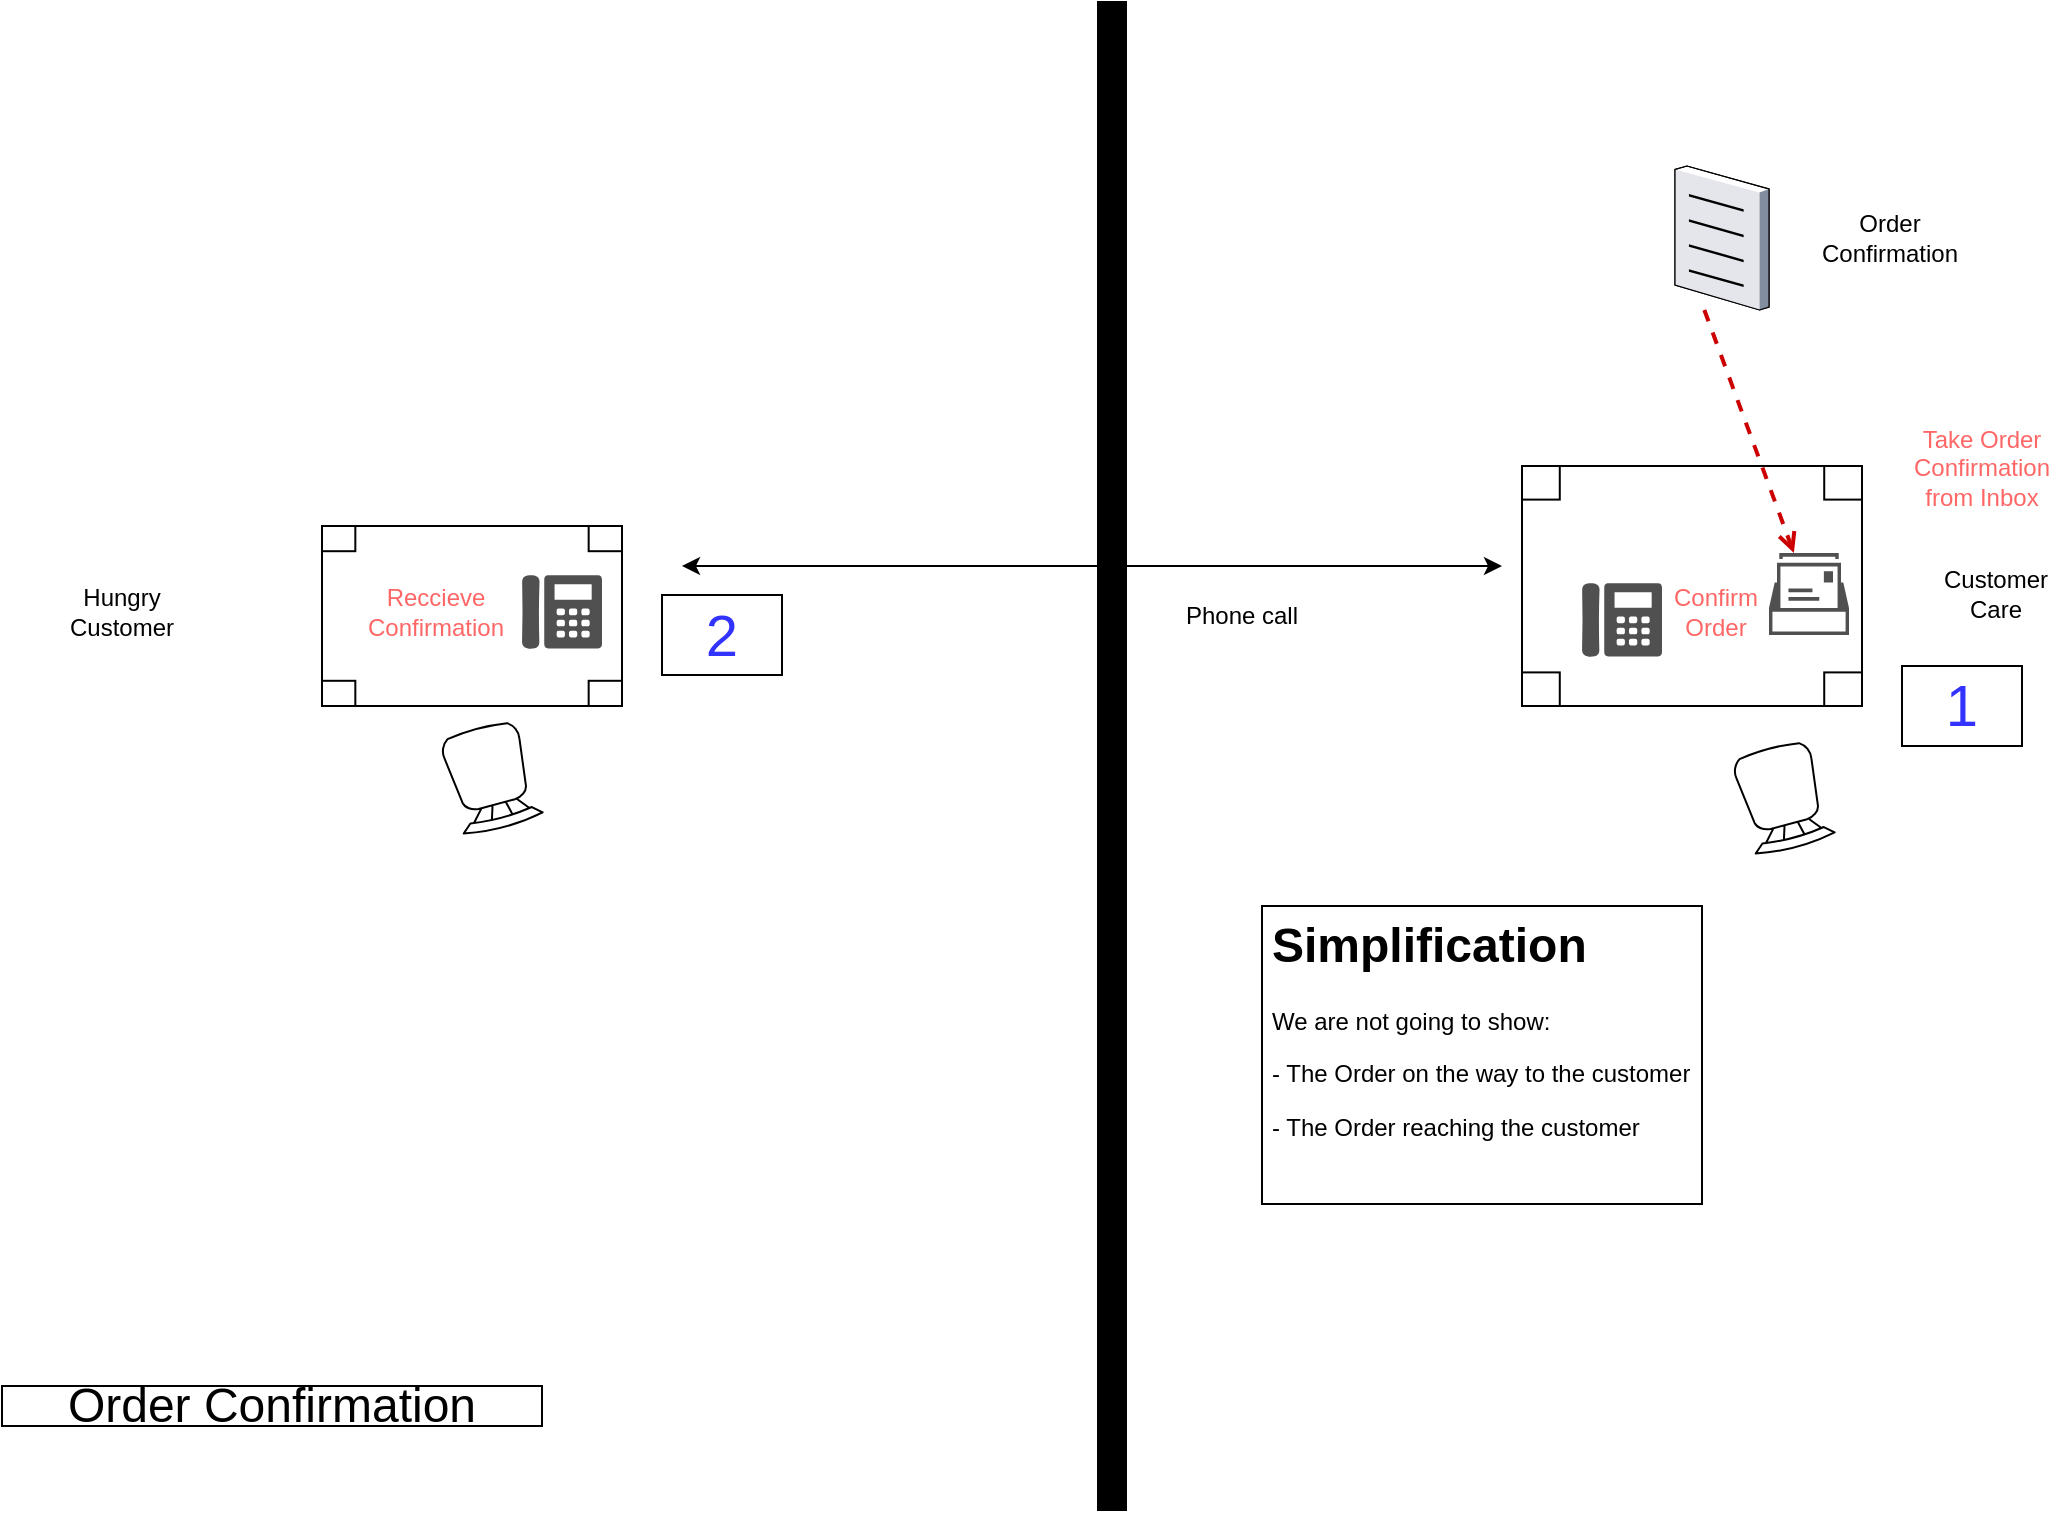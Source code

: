 <mxfile version="15.2.7" type="device"><diagram id="avjBS_V88wy_BeY-Tbqa" name="Page-1"><mxGraphModel dx="2037" dy="1250" grid="1" gridSize="10" guides="1" tooltips="1" connect="1" arrows="1" fold="1" page="1" pageScale="1" pageWidth="1169" pageHeight="827" math="0" shadow="0"><root><mxCell id="0"/><mxCell id="1" parent="0"/><UserObject label="" tooltip="Inertia.&#10;Likely to face a resistance to change." id="DQJrWs0o3BV4cv8Y2vMH-1"><mxCell style="rounded=0;whiteSpace=wrap;html=1;strokeColor=#000000;strokeWidth=5;fillColor=#000000;fontSize=14;" vertex="1" parent="1"><mxGeometry x="580" y="40" width="10" height="750" as="geometry"/></mxCell></UserObject><mxCell id="DQJrWs0o3BV4cv8Y2vMH-2" value="Order Confirmation" style="text;html=1;strokeColor=default;fillColor=none;align=center;verticalAlign=middle;whiteSpace=wrap;rounded=0;fontColor=#000000;fontSize=24;" vertex="1" parent="1"><mxGeometry x="30" y="730" width="270" height="20" as="geometry"/></mxCell><mxCell id="DQJrWs0o3BV4cv8Y2vMH-3" value="" style="verticalLabelPosition=bottom;html=1;verticalAlign=top;align=center;shape=mxgraph.floorplan.table;" vertex="1" parent="1"><mxGeometry x="790" y="270" width="170" height="120" as="geometry"/></mxCell><mxCell id="DQJrWs0o3BV4cv8Y2vMH-4" value="" style="verticalLabelPosition=bottom;html=1;verticalAlign=top;align=center;shape=mxgraph.floorplan.chair;rotation=-195;" vertex="1" parent="1"><mxGeometry x="900" y="410" width="41" height="52" as="geometry"/></mxCell><mxCell id="DQJrWs0o3BV4cv8Y2vMH-5" value="" style="sketch=0;pointerEvents=1;shadow=0;dashed=0;html=1;strokeColor=none;fillColor=#505050;labelPosition=center;verticalLabelPosition=bottom;verticalAlign=top;outlineConnect=0;align=center;shape=mxgraph.office.devices.phone_digital;" vertex="1" parent="1"><mxGeometry x="820" y="328.5" width="40" height="37" as="geometry"/></mxCell><mxCell id="DQJrWs0o3BV4cv8Y2vMH-6" value="&lt;font color=&quot;#ff6666&quot;&gt;Confirm Order&lt;/font&gt;" style="text;html=1;strokeColor=none;fillColor=none;align=center;verticalAlign=middle;whiteSpace=wrap;rounded=0;" vertex="1" parent="1"><mxGeometry x="860" y="300.25" width="53.5" height="85.5" as="geometry"/></mxCell><mxCell id="DQJrWs0o3BV4cv8Y2vMH-7" value="" style="sketch=0;pointerEvents=1;shadow=0;dashed=0;html=1;strokeColor=none;fillColor=#505050;labelPosition=center;verticalLabelPosition=bottom;verticalAlign=top;outlineConnect=0;align=center;shape=mxgraph.office.concepts.mailbox2;" vertex="1" parent="1"><mxGeometry x="913.5" y="313.5" width="40" height="41" as="geometry"/></mxCell><mxCell id="DQJrWs0o3BV4cv8Y2vMH-8" value="Customer&lt;br&gt;Care" style="text;html=1;strokeColor=none;fillColor=none;align=center;verticalAlign=middle;whiteSpace=wrap;rounded=0;" vertex="1" parent="1"><mxGeometry x="1006.75" y="324" width="40" height="20" as="geometry"/></mxCell><mxCell id="DQJrWs0o3BV4cv8Y2vMH-9" value="&lt;font style=&quot;font-size: 29px&quot;&gt;1&lt;/font&gt;" style="text;html=1;strokeColor=default;fillColor=none;align=center;verticalAlign=middle;whiteSpace=wrap;rounded=0;fontColor=#3333FF;" vertex="1" parent="1"><mxGeometry x="980" y="370" width="60" height="40" as="geometry"/></mxCell><mxCell id="DQJrWs0o3BV4cv8Y2vMH-10" value="" style="verticalLabelPosition=bottom;sketch=0;aspect=fixed;html=1;verticalAlign=top;strokeColor=none;align=center;outlineConnect=0;shape=mxgraph.citrix.document;fillColor=#FF3333;" vertex="1" parent="1"><mxGeometry x="866.5" y="120" width="47" height="72" as="geometry"/></mxCell><UserObject label="" tooltip="Point of change.&#10;How the map is changing e.g. competitive forces." id="DQJrWs0o3BV4cv8Y2vMH-11"><mxCell style="endArrow=open;dashed=1;html=1;strokeColor=#CC0000;endFill=0;strokeWidth=2;" edge="1" parent="1" target="DQJrWs0o3BV4cv8Y2vMH-7"><mxGeometry width="50" height="50" relative="1" as="geometry"><mxPoint x="881.177" y="192" as="sourcePoint"/><mxPoint x="851.524" y="313" as="targetPoint"/></mxGeometry></mxCell></UserObject><mxCell id="DQJrWs0o3BV4cv8Y2vMH-12" value="&lt;font color=&quot;#ff6666&quot;&gt;Take Order&lt;br&gt;Confirmation from Inbox&lt;/font&gt;" style="text;html=1;strokeColor=none;fillColor=none;align=center;verticalAlign=middle;whiteSpace=wrap;rounded=0;" vertex="1" parent="1"><mxGeometry x="993.25" y="228" width="53.5" height="85.5" as="geometry"/></mxCell><mxCell id="DQJrWs0o3BV4cv8Y2vMH-13" value="Order Confirmation" style="text;html=1;strokeColor=none;fillColor=none;align=center;verticalAlign=middle;whiteSpace=wrap;rounded=0;" vertex="1" parent="1"><mxGeometry x="953.5" y="146" width="40" height="20" as="geometry"/></mxCell><mxCell id="DQJrWs0o3BV4cv8Y2vMH-15" value="" style="endArrow=classic;html=1;startArrow=classic;startFill=1;" edge="1" parent="1"><mxGeometry width="50" height="50" relative="1" as="geometry"><mxPoint x="370" y="320" as="sourcePoint"/><mxPoint x="780" y="320" as="targetPoint"/></mxGeometry></mxCell><mxCell id="DQJrWs0o3BV4cv8Y2vMH-16" value="Phone call" style="text;html=1;strokeColor=none;fillColor=none;align=center;verticalAlign=middle;whiteSpace=wrap;rounded=0;" vertex="1" parent="1"><mxGeometry x="610" y="334.5" width="80" height="20" as="geometry"/></mxCell><mxCell id="DQJrWs0o3BV4cv8Y2vMH-17" value="" style="verticalLabelPosition=bottom;html=1;verticalAlign=top;align=center;shape=mxgraph.floorplan.table;" vertex="1" parent="1"><mxGeometry x="190" y="300" width="150" height="90" as="geometry"/></mxCell><mxCell id="DQJrWs0o3BV4cv8Y2vMH-18" value="" style="verticalLabelPosition=bottom;html=1;verticalAlign=top;align=center;shape=mxgraph.floorplan.chair;rotation=-195;" vertex="1" parent="1"><mxGeometry x="254" y="400" width="41" height="52" as="geometry"/></mxCell><mxCell id="DQJrWs0o3BV4cv8Y2vMH-19" value="" style="sketch=0;pointerEvents=1;shadow=0;dashed=0;html=1;strokeColor=none;fillColor=#505050;labelPosition=center;verticalLabelPosition=bottom;verticalAlign=top;outlineConnect=0;align=center;shape=mxgraph.office.devices.phone_digital;" vertex="1" parent="1"><mxGeometry x="290" y="324.5" width="40" height="37" as="geometry"/></mxCell><mxCell id="DQJrWs0o3BV4cv8Y2vMH-20" value="&lt;font color=&quot;#ff6666&quot;&gt;Reccieve&lt;br&gt;Confirmation&lt;br&gt;&lt;/font&gt;" style="text;html=1;strokeColor=none;fillColor=none;align=center;verticalAlign=middle;whiteSpace=wrap;rounded=0;" vertex="1" parent="1"><mxGeometry x="220" y="300" width="53.5" height="85.5" as="geometry"/></mxCell><mxCell id="DQJrWs0o3BV4cv8Y2vMH-22" value="Hungry Customer" style="text;html=1;strokeColor=none;fillColor=none;align=center;verticalAlign=middle;whiteSpace=wrap;rounded=0;" vertex="1" parent="1"><mxGeometry x="70" y="332.75" width="40" height="20" as="geometry"/></mxCell><mxCell id="DQJrWs0o3BV4cv8Y2vMH-23" value="&lt;font style=&quot;font-size: 29px&quot;&gt;2&lt;/font&gt;" style="text;html=1;strokeColor=default;fillColor=none;align=center;verticalAlign=middle;whiteSpace=wrap;rounded=0;fontColor=#3333FF;" vertex="1" parent="1"><mxGeometry x="360" y="334.5" width="60" height="40" as="geometry"/></mxCell><mxCell id="DQJrWs0o3BV4cv8Y2vMH-24" value="&lt;h1&gt;Simplification&lt;/h1&gt;&lt;p&gt;We are not going to show:&lt;/p&gt;&lt;p&gt;- The Order on the way to the customer&lt;/p&gt;&lt;p&gt;- The Order reaching the customer&lt;/p&gt;" style="text;html=1;strokeColor=default;fillColor=none;spacing=5;spacingTop=-20;whiteSpace=wrap;overflow=hidden;rounded=0;" vertex="1" parent="1"><mxGeometry x="660" y="490" width="220" height="149" as="geometry"/></mxCell></root></mxGraphModel></diagram></mxfile>